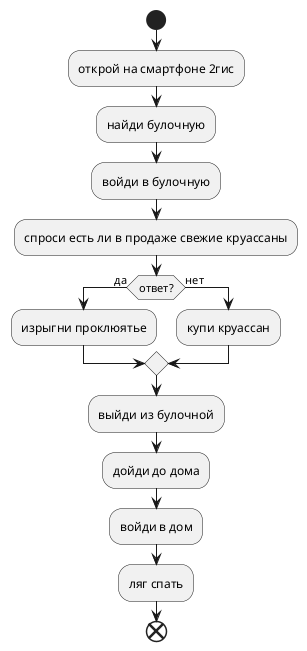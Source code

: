 @startuml
start
:открой на смартфоне 2гис;
:найди булочную;
:войди в булочную;
:спроси есть ли в продаже свежие круассаны;
if (ответ?) then (да)
:изрыгни проклюятье;
else (нет)
:купи круассан;
endif
:выйди из булочной;
:дойди до дома;
:войди в дом;
:ляг спать;
end
@enduml
